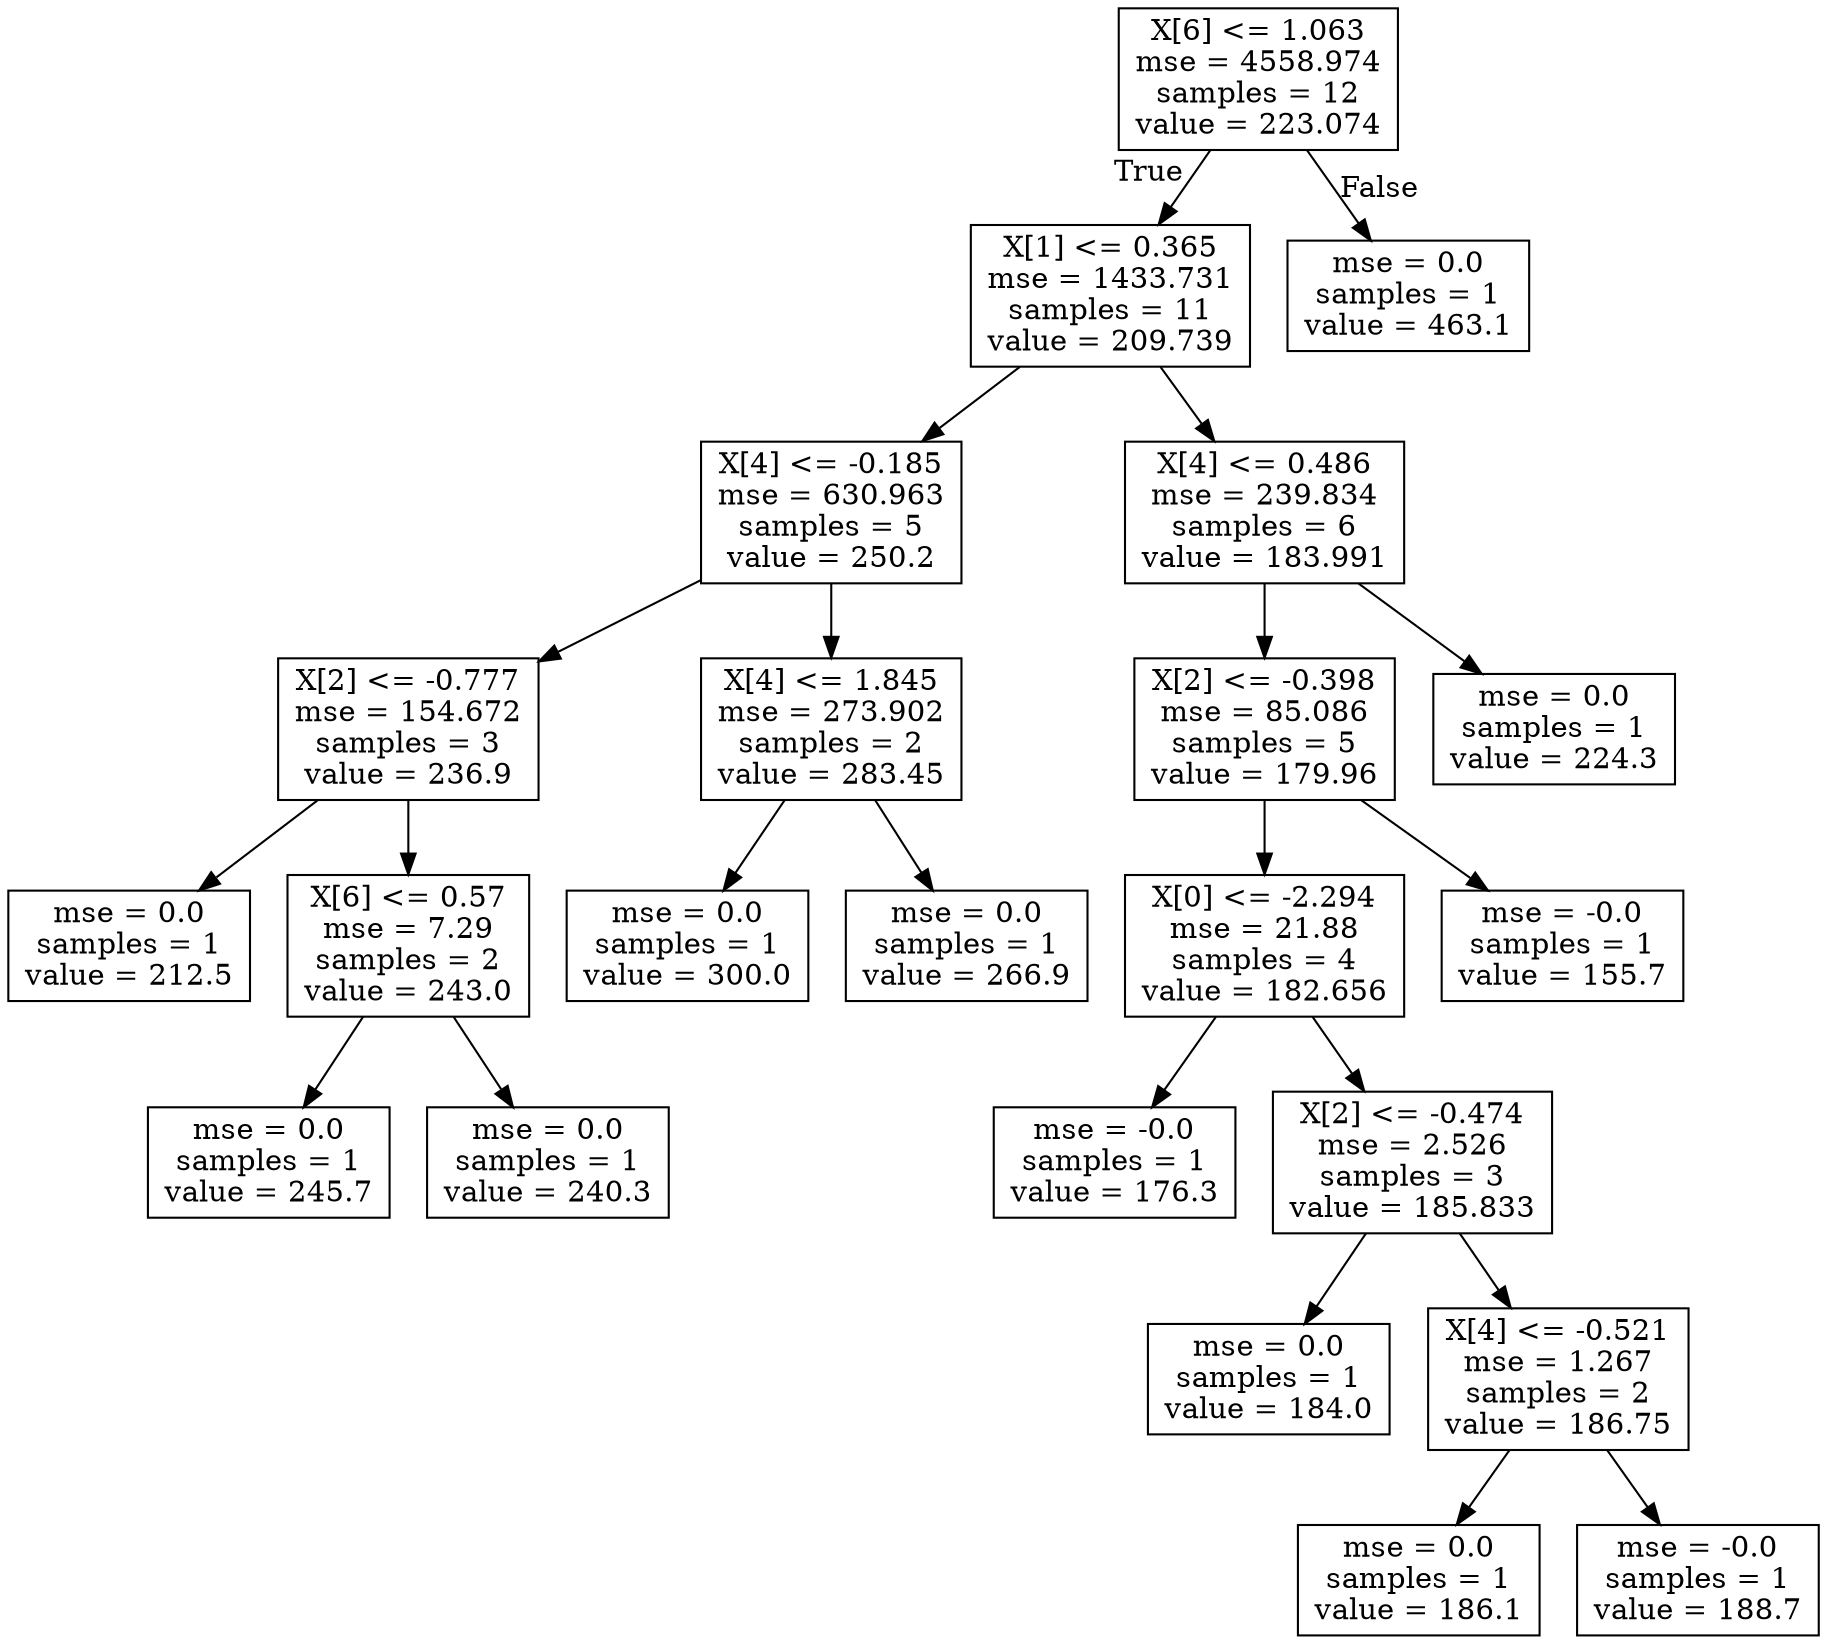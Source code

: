 digraph Tree {
node [shape=box] ;
0 [label="X[6] <= 1.063\nmse = 4558.974\nsamples = 12\nvalue = 223.074"] ;
1 [label="X[1] <= 0.365\nmse = 1433.731\nsamples = 11\nvalue = 209.739"] ;
0 -> 1 [labeldistance=2.5, labelangle=45, headlabel="True"] ;
2 [label="X[4] <= -0.185\nmse = 630.963\nsamples = 5\nvalue = 250.2"] ;
1 -> 2 ;
3 [label="X[2] <= -0.777\nmse = 154.672\nsamples = 3\nvalue = 236.9"] ;
2 -> 3 ;
4 [label="mse = 0.0\nsamples = 1\nvalue = 212.5"] ;
3 -> 4 ;
5 [label="X[6] <= 0.57\nmse = 7.29\nsamples = 2\nvalue = 243.0"] ;
3 -> 5 ;
6 [label="mse = 0.0\nsamples = 1\nvalue = 245.7"] ;
5 -> 6 ;
7 [label="mse = 0.0\nsamples = 1\nvalue = 240.3"] ;
5 -> 7 ;
8 [label="X[4] <= 1.845\nmse = 273.902\nsamples = 2\nvalue = 283.45"] ;
2 -> 8 ;
9 [label="mse = 0.0\nsamples = 1\nvalue = 300.0"] ;
8 -> 9 ;
10 [label="mse = 0.0\nsamples = 1\nvalue = 266.9"] ;
8 -> 10 ;
11 [label="X[4] <= 0.486\nmse = 239.834\nsamples = 6\nvalue = 183.991"] ;
1 -> 11 ;
12 [label="X[2] <= -0.398\nmse = 85.086\nsamples = 5\nvalue = 179.96"] ;
11 -> 12 ;
13 [label="X[0] <= -2.294\nmse = 21.88\nsamples = 4\nvalue = 182.656"] ;
12 -> 13 ;
14 [label="mse = -0.0\nsamples = 1\nvalue = 176.3"] ;
13 -> 14 ;
15 [label="X[2] <= -0.474\nmse = 2.526\nsamples = 3\nvalue = 185.833"] ;
13 -> 15 ;
16 [label="mse = 0.0\nsamples = 1\nvalue = 184.0"] ;
15 -> 16 ;
17 [label="X[4] <= -0.521\nmse = 1.267\nsamples = 2\nvalue = 186.75"] ;
15 -> 17 ;
18 [label="mse = 0.0\nsamples = 1\nvalue = 186.1"] ;
17 -> 18 ;
19 [label="mse = -0.0\nsamples = 1\nvalue = 188.7"] ;
17 -> 19 ;
20 [label="mse = -0.0\nsamples = 1\nvalue = 155.7"] ;
12 -> 20 ;
21 [label="mse = 0.0\nsamples = 1\nvalue = 224.3"] ;
11 -> 21 ;
22 [label="mse = 0.0\nsamples = 1\nvalue = 463.1"] ;
0 -> 22 [labeldistance=2.5, labelangle=-45, headlabel="False"] ;
}